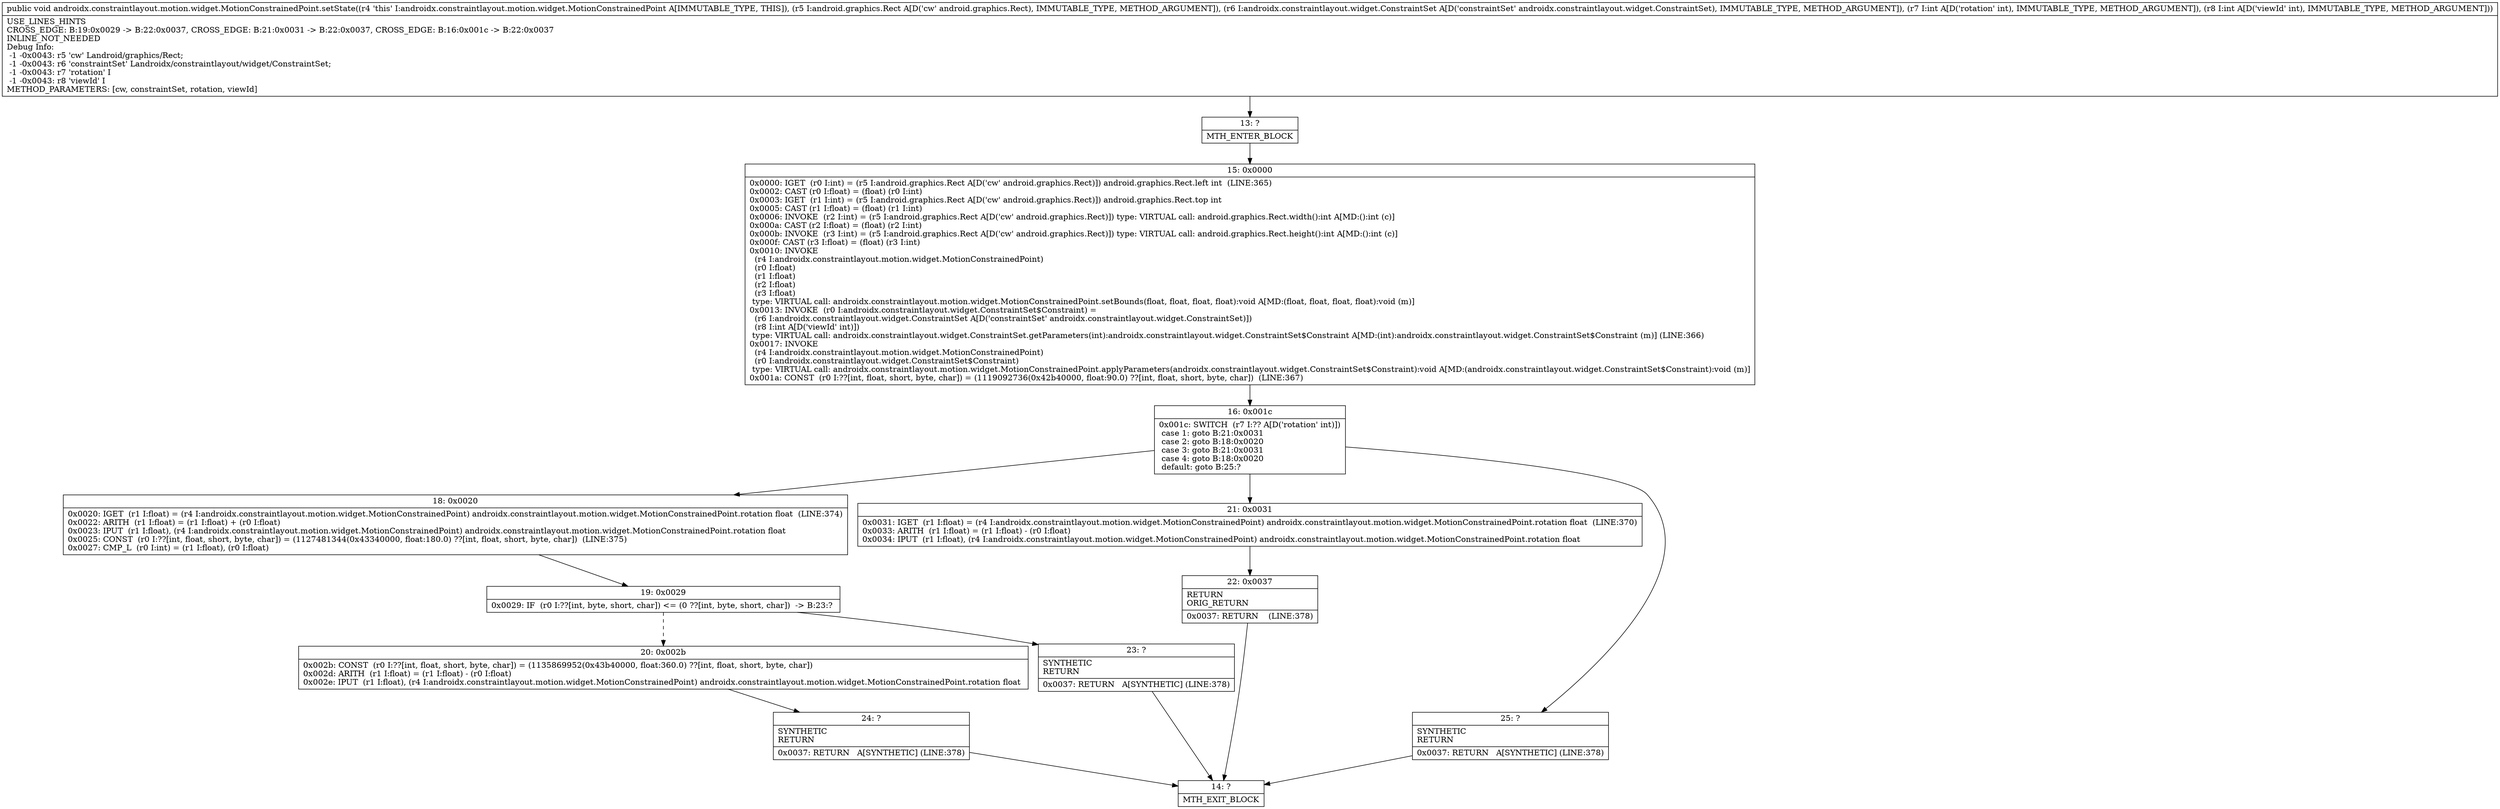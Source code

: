 digraph "CFG forandroidx.constraintlayout.motion.widget.MotionConstrainedPoint.setState(Landroid\/graphics\/Rect;Landroidx\/constraintlayout\/widget\/ConstraintSet;II)V" {
Node_13 [shape=record,label="{13\:\ ?|MTH_ENTER_BLOCK\l}"];
Node_15 [shape=record,label="{15\:\ 0x0000|0x0000: IGET  (r0 I:int) = (r5 I:android.graphics.Rect A[D('cw' android.graphics.Rect)]) android.graphics.Rect.left int  (LINE:365)\l0x0002: CAST (r0 I:float) = (float) (r0 I:int) \l0x0003: IGET  (r1 I:int) = (r5 I:android.graphics.Rect A[D('cw' android.graphics.Rect)]) android.graphics.Rect.top int \l0x0005: CAST (r1 I:float) = (float) (r1 I:int) \l0x0006: INVOKE  (r2 I:int) = (r5 I:android.graphics.Rect A[D('cw' android.graphics.Rect)]) type: VIRTUAL call: android.graphics.Rect.width():int A[MD:():int (c)]\l0x000a: CAST (r2 I:float) = (float) (r2 I:int) \l0x000b: INVOKE  (r3 I:int) = (r5 I:android.graphics.Rect A[D('cw' android.graphics.Rect)]) type: VIRTUAL call: android.graphics.Rect.height():int A[MD:():int (c)]\l0x000f: CAST (r3 I:float) = (float) (r3 I:int) \l0x0010: INVOKE  \l  (r4 I:androidx.constraintlayout.motion.widget.MotionConstrainedPoint)\l  (r0 I:float)\l  (r1 I:float)\l  (r2 I:float)\l  (r3 I:float)\l type: VIRTUAL call: androidx.constraintlayout.motion.widget.MotionConstrainedPoint.setBounds(float, float, float, float):void A[MD:(float, float, float, float):void (m)]\l0x0013: INVOKE  (r0 I:androidx.constraintlayout.widget.ConstraintSet$Constraint) = \l  (r6 I:androidx.constraintlayout.widget.ConstraintSet A[D('constraintSet' androidx.constraintlayout.widget.ConstraintSet)])\l  (r8 I:int A[D('viewId' int)])\l type: VIRTUAL call: androidx.constraintlayout.widget.ConstraintSet.getParameters(int):androidx.constraintlayout.widget.ConstraintSet$Constraint A[MD:(int):androidx.constraintlayout.widget.ConstraintSet$Constraint (m)] (LINE:366)\l0x0017: INVOKE  \l  (r4 I:androidx.constraintlayout.motion.widget.MotionConstrainedPoint)\l  (r0 I:androidx.constraintlayout.widget.ConstraintSet$Constraint)\l type: VIRTUAL call: androidx.constraintlayout.motion.widget.MotionConstrainedPoint.applyParameters(androidx.constraintlayout.widget.ConstraintSet$Constraint):void A[MD:(androidx.constraintlayout.widget.ConstraintSet$Constraint):void (m)]\l0x001a: CONST  (r0 I:??[int, float, short, byte, char]) = (1119092736(0x42b40000, float:90.0) ??[int, float, short, byte, char])  (LINE:367)\l}"];
Node_16 [shape=record,label="{16\:\ 0x001c|0x001c: SWITCH  (r7 I:?? A[D('rotation' int)])\l case 1: goto B:21:0x0031\l case 2: goto B:18:0x0020\l case 3: goto B:21:0x0031\l case 4: goto B:18:0x0020\l default: goto B:25:? \l}"];
Node_18 [shape=record,label="{18\:\ 0x0020|0x0020: IGET  (r1 I:float) = (r4 I:androidx.constraintlayout.motion.widget.MotionConstrainedPoint) androidx.constraintlayout.motion.widget.MotionConstrainedPoint.rotation float  (LINE:374)\l0x0022: ARITH  (r1 I:float) = (r1 I:float) + (r0 I:float) \l0x0023: IPUT  (r1 I:float), (r4 I:androidx.constraintlayout.motion.widget.MotionConstrainedPoint) androidx.constraintlayout.motion.widget.MotionConstrainedPoint.rotation float \l0x0025: CONST  (r0 I:??[int, float, short, byte, char]) = (1127481344(0x43340000, float:180.0) ??[int, float, short, byte, char])  (LINE:375)\l0x0027: CMP_L  (r0 I:int) = (r1 I:float), (r0 I:float) \l}"];
Node_19 [shape=record,label="{19\:\ 0x0029|0x0029: IF  (r0 I:??[int, byte, short, char]) \<= (0 ??[int, byte, short, char])  \-\> B:23:? \l}"];
Node_20 [shape=record,label="{20\:\ 0x002b|0x002b: CONST  (r0 I:??[int, float, short, byte, char]) = (1135869952(0x43b40000, float:360.0) ??[int, float, short, byte, char]) \l0x002d: ARITH  (r1 I:float) = (r1 I:float) \- (r0 I:float) \l0x002e: IPUT  (r1 I:float), (r4 I:androidx.constraintlayout.motion.widget.MotionConstrainedPoint) androidx.constraintlayout.motion.widget.MotionConstrainedPoint.rotation float \l}"];
Node_24 [shape=record,label="{24\:\ ?|SYNTHETIC\lRETURN\l|0x0037: RETURN   A[SYNTHETIC] (LINE:378)\l}"];
Node_14 [shape=record,label="{14\:\ ?|MTH_EXIT_BLOCK\l}"];
Node_23 [shape=record,label="{23\:\ ?|SYNTHETIC\lRETURN\l|0x0037: RETURN   A[SYNTHETIC] (LINE:378)\l}"];
Node_21 [shape=record,label="{21\:\ 0x0031|0x0031: IGET  (r1 I:float) = (r4 I:androidx.constraintlayout.motion.widget.MotionConstrainedPoint) androidx.constraintlayout.motion.widget.MotionConstrainedPoint.rotation float  (LINE:370)\l0x0033: ARITH  (r1 I:float) = (r1 I:float) \- (r0 I:float) \l0x0034: IPUT  (r1 I:float), (r4 I:androidx.constraintlayout.motion.widget.MotionConstrainedPoint) androidx.constraintlayout.motion.widget.MotionConstrainedPoint.rotation float \l}"];
Node_22 [shape=record,label="{22\:\ 0x0037|RETURN\lORIG_RETURN\l|0x0037: RETURN    (LINE:378)\l}"];
Node_25 [shape=record,label="{25\:\ ?|SYNTHETIC\lRETURN\l|0x0037: RETURN   A[SYNTHETIC] (LINE:378)\l}"];
MethodNode[shape=record,label="{public void androidx.constraintlayout.motion.widget.MotionConstrainedPoint.setState((r4 'this' I:androidx.constraintlayout.motion.widget.MotionConstrainedPoint A[IMMUTABLE_TYPE, THIS]), (r5 I:android.graphics.Rect A[D('cw' android.graphics.Rect), IMMUTABLE_TYPE, METHOD_ARGUMENT]), (r6 I:androidx.constraintlayout.widget.ConstraintSet A[D('constraintSet' androidx.constraintlayout.widget.ConstraintSet), IMMUTABLE_TYPE, METHOD_ARGUMENT]), (r7 I:int A[D('rotation' int), IMMUTABLE_TYPE, METHOD_ARGUMENT]), (r8 I:int A[D('viewId' int), IMMUTABLE_TYPE, METHOD_ARGUMENT]))  | USE_LINES_HINTS\lCROSS_EDGE: B:19:0x0029 \-\> B:22:0x0037, CROSS_EDGE: B:21:0x0031 \-\> B:22:0x0037, CROSS_EDGE: B:16:0x001c \-\> B:22:0x0037\lINLINE_NOT_NEEDED\lDebug Info:\l  \-1 \-0x0043: r5 'cw' Landroid\/graphics\/Rect;\l  \-1 \-0x0043: r6 'constraintSet' Landroidx\/constraintlayout\/widget\/ConstraintSet;\l  \-1 \-0x0043: r7 'rotation' I\l  \-1 \-0x0043: r8 'viewId' I\lMETHOD_PARAMETERS: [cw, constraintSet, rotation, viewId]\l}"];
MethodNode -> Node_13;Node_13 -> Node_15;
Node_15 -> Node_16;
Node_16 -> Node_18;
Node_16 -> Node_21;
Node_16 -> Node_25;
Node_18 -> Node_19;
Node_19 -> Node_20[style=dashed];
Node_19 -> Node_23;
Node_20 -> Node_24;
Node_24 -> Node_14;
Node_23 -> Node_14;
Node_21 -> Node_22;
Node_22 -> Node_14;
Node_25 -> Node_14;
}

